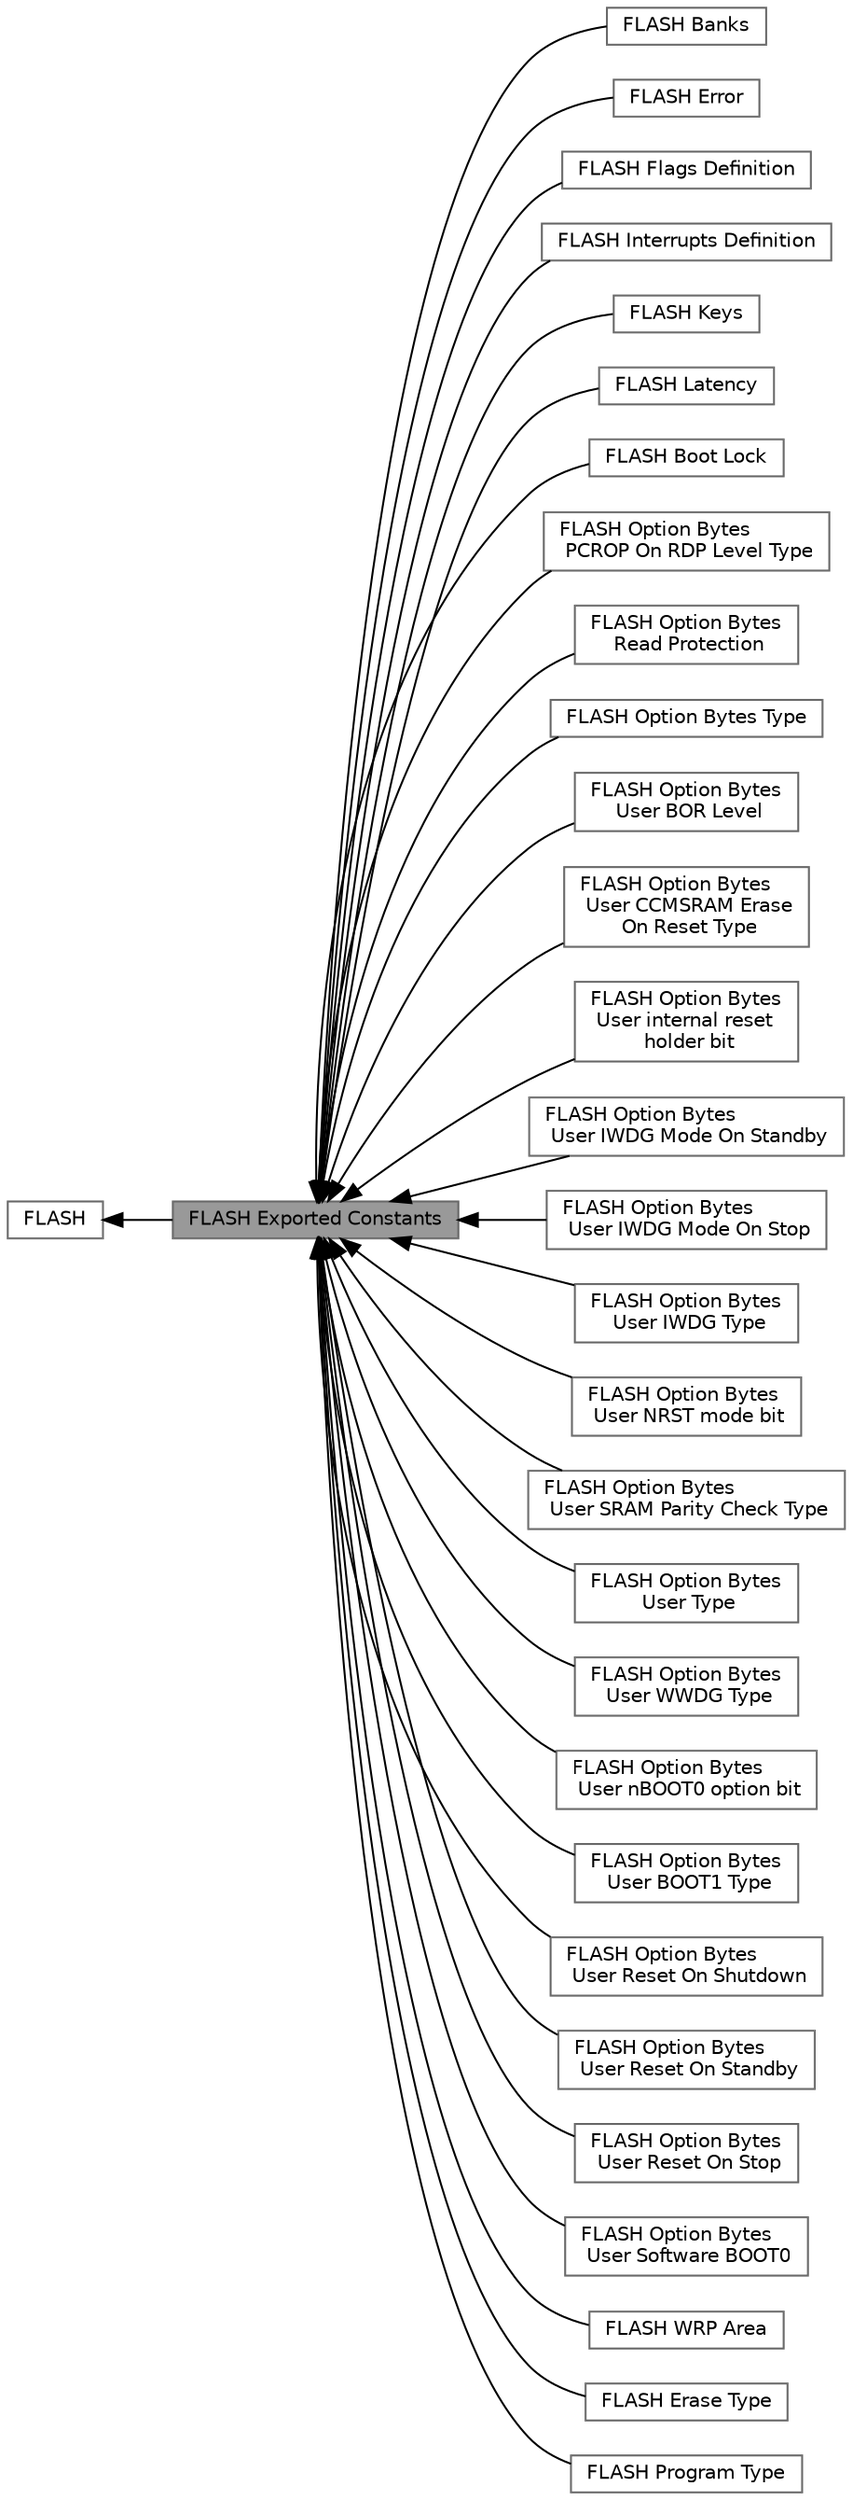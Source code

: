 digraph "FLASH Exported Constants"
{
 // LATEX_PDF_SIZE
  bgcolor="transparent";
  edge [fontname=Helvetica,fontsize=10,labelfontname=Helvetica,labelfontsize=10];
  node [fontname=Helvetica,fontsize=10,shape=box,height=0.2,width=0.4];
  rankdir=LR;
  Node2 [label="FLASH",height=0.2,width=0.4,color="grey40", fillcolor="white", style="filled",URL="$group___f_l_a_s_h.html",tooltip="FLASH HAL module driver."];
  Node5 [label="FLASH Banks",height=0.2,width=0.4,color="grey40", fillcolor="white", style="filled",URL="$group___f_l_a_s_h___banks.html",tooltip=" "];
  Node3 [label="FLASH Error",height=0.2,width=0.4,color="grey40", fillcolor="white", style="filled",URL="$group___f_l_a_s_h___error.html",tooltip=" "];
  Node1 [label="FLASH Exported Constants",height=0.2,width=0.4,color="gray40", fillcolor="grey60", style="filled", fontcolor="black",tooltip=" "];
  Node30 [label="FLASH Flags Definition",height=0.2,width=0.4,color="grey40", fillcolor="white", style="filled",URL="$group___f_l_a_s_h___flags.html",tooltip=" "];
  Node31 [label="FLASH Interrupts Definition",height=0.2,width=0.4,color="grey40", fillcolor="white", style="filled",URL="$group___f_l_a_s_h___interrupt__definition.html",tooltip="FLASH Interrupt definition."];
  Node29 [label="FLASH Keys",height=0.2,width=0.4,color="grey40", fillcolor="white", style="filled",URL="$group___f_l_a_s_h___keys.html",tooltip=" "];
  Node28 [label="FLASH Latency",height=0.2,width=0.4,color="grey40", fillcolor="white", style="filled",URL="$group___f_l_a_s_h___latency.html",tooltip=" "];
  Node9 [label="FLASH Boot Lock",height=0.2,width=0.4,color="grey40", fillcolor="white", style="filled",URL="$group___f_l_a_s_h___o_b___boot___lock.html",tooltip=" "];
  Node27 [label="FLASH Option Bytes\l PCROP On RDP Level Type",height=0.2,width=0.4,color="grey40", fillcolor="white", style="filled",URL="$group___f_l_a_s_h___o_b___p_c_r_o_p___r_d_p.html",tooltip=" "];
  Node10 [label="FLASH Option Bytes\l Read Protection",height=0.2,width=0.4,color="grey40", fillcolor="white", style="filled",URL="$group___f_l_a_s_h___o_b___read___protection.html",tooltip=" "];
  Node7 [label="FLASH Option Bytes Type",height=0.2,width=0.4,color="grey40", fillcolor="white", style="filled",URL="$group___f_l_a_s_h___o_b___type.html",tooltip=" "];
  Node12 [label="FLASH Option Bytes\l User BOR Level",height=0.2,width=0.4,color="grey40", fillcolor="white", style="filled",URL="$group___f_l_a_s_h___o_b___u_s_e_r___b_o_r___l_e_v_e_l.html",tooltip=" "];
  Node22 [label="FLASH Option Bytes\l User CCMSRAM Erase\l On Reset Type",height=0.2,width=0.4,color="grey40", fillcolor="white", style="filled",URL="$group___f_l_a_s_h___o_b___u_s_e_r___c_c_m_s_r_a_m___r_s_t.html",tooltip=" "];
  Node26 [label="FLASH Option Bytes\l User internal reset\l holder bit",height=0.2,width=0.4,color="grey40", fillcolor="white", style="filled",URL="$group___f_l_a_s_h___o_b___u_s_e_r___i_n_t_e_r_n_a_l___r_e_s_e_t___h_o_l_d_e_r.html",tooltip=" "];
  Node18 [label="FLASH Option Bytes\l User IWDG Mode On Standby",height=0.2,width=0.4,color="grey40", fillcolor="white", style="filled",URL="$group___f_l_a_s_h___o_b___u_s_e_r___i_w_d_g___s_t_a_n_d_b_y.html",tooltip=" "];
  Node17 [label="FLASH Option Bytes\l User IWDG Mode On Stop",height=0.2,width=0.4,color="grey40", fillcolor="white", style="filled",URL="$group___f_l_a_s_h___o_b___u_s_e_r___i_w_d_g___s_t_o_p.html",tooltip=" "];
  Node16 [label="FLASH Option Bytes\l User IWDG Type",height=0.2,width=0.4,color="grey40", fillcolor="white", style="filled",URL="$group___f_l_a_s_h___o_b___u_s_e_r___i_w_d_g___s_w.html",tooltip=" "];
  Node25 [label="FLASH Option Bytes\l User NRST mode bit",height=0.2,width=0.4,color="grey40", fillcolor="white", style="filled",URL="$group___f_l_a_s_h___o_b___u_s_e_r___n_r_s_t___m_o_d_e.html",tooltip=" "];
  Node21 [label="FLASH Option Bytes\l User SRAM Parity Check Type",height=0.2,width=0.4,color="grey40", fillcolor="white", style="filled",URL="$group___f_l_a_s_h___o_b___u_s_e_r___s_r_a_m___p_e.html",tooltip=" "];
  Node11 [label="FLASH Option Bytes\l User Type",height=0.2,width=0.4,color="grey40", fillcolor="white", style="filled",URL="$group___f_l_a_s_h___o_b___u_s_e_r___type.html",tooltip=" "];
  Node19 [label="FLASH Option Bytes\l User WWDG Type",height=0.2,width=0.4,color="grey40", fillcolor="white", style="filled",URL="$group___f_l_a_s_h___o_b___u_s_e_r___w_w_d_g___s_w.html",tooltip=" "];
  Node24 [label="FLASH Option Bytes\l User nBOOT0 option bit",height=0.2,width=0.4,color="grey40", fillcolor="white", style="filled",URL="$group___f_l_a_s_h___o_b___u_s_e_r__n_b_o_o_t0.html",tooltip=" "];
  Node20 [label="FLASH Option Bytes\l User BOOT1 Type",height=0.2,width=0.4,color="grey40", fillcolor="white", style="filled",URL="$group___f_l_a_s_h___o_b___u_s_e_r__n_b_o_o_t1.html",tooltip=" "];
  Node15 [label="FLASH Option Bytes\l User Reset On Shutdown",height=0.2,width=0.4,color="grey40", fillcolor="white", style="filled",URL="$group___f_l_a_s_h___o_b___u_s_e_r__n_r_s_t___s_h_u_t_d_o_w_n.html",tooltip=" "];
  Node14 [label="FLASH Option Bytes\l User Reset On Standby",height=0.2,width=0.4,color="grey40", fillcolor="white", style="filled",URL="$group___f_l_a_s_h___o_b___u_s_e_r__n_r_s_t___s_t_a_n_d_b_y.html",tooltip=" "];
  Node13 [label="FLASH Option Bytes\l User Reset On Stop",height=0.2,width=0.4,color="grey40", fillcolor="white", style="filled",URL="$group___f_l_a_s_h___o_b___u_s_e_r__n_r_s_t___s_t_o_p.html",tooltip=" "];
  Node23 [label="FLASH Option Bytes\l User Software BOOT0",height=0.2,width=0.4,color="grey40", fillcolor="white", style="filled",URL="$group___f_l_a_s_h___o_b___u_s_e_r__n_s_w_b_o_o_t0.html",tooltip=" "];
  Node8 [label="FLASH WRP Area",height=0.2,width=0.4,color="grey40", fillcolor="white", style="filled",URL="$group___f_l_a_s_h___o_b___w_r_p___area.html",tooltip=" "];
  Node4 [label="FLASH Erase Type",height=0.2,width=0.4,color="grey40", fillcolor="white", style="filled",URL="$group___f_l_a_s_h___type___erase.html",tooltip=" "];
  Node6 [label="FLASH Program Type",height=0.2,width=0.4,color="grey40", fillcolor="white", style="filled",URL="$group___f_l_a_s_h___type___program.html",tooltip=" "];
  Node2->Node1 [shape=plaintext, dir="back", style="solid"];
  Node1->Node3 [shape=plaintext, dir="back", style="solid"];
  Node1->Node4 [shape=plaintext, dir="back", style="solid"];
  Node1->Node5 [shape=plaintext, dir="back", style="solid"];
  Node1->Node6 [shape=plaintext, dir="back", style="solid"];
  Node1->Node7 [shape=plaintext, dir="back", style="solid"];
  Node1->Node8 [shape=plaintext, dir="back", style="solid"];
  Node1->Node9 [shape=plaintext, dir="back", style="solid"];
  Node1->Node10 [shape=plaintext, dir="back", style="solid"];
  Node1->Node11 [shape=plaintext, dir="back", style="solid"];
  Node1->Node12 [shape=plaintext, dir="back", style="solid"];
  Node1->Node13 [shape=plaintext, dir="back", style="solid"];
  Node1->Node14 [shape=plaintext, dir="back", style="solid"];
  Node1->Node15 [shape=plaintext, dir="back", style="solid"];
  Node1->Node16 [shape=plaintext, dir="back", style="solid"];
  Node1->Node17 [shape=plaintext, dir="back", style="solid"];
  Node1->Node18 [shape=plaintext, dir="back", style="solid"];
  Node1->Node19 [shape=plaintext, dir="back", style="solid"];
  Node1->Node20 [shape=plaintext, dir="back", style="solid"];
  Node1->Node21 [shape=plaintext, dir="back", style="solid"];
  Node1->Node22 [shape=plaintext, dir="back", style="solid"];
  Node1->Node23 [shape=plaintext, dir="back", style="solid"];
  Node1->Node24 [shape=plaintext, dir="back", style="solid"];
  Node1->Node25 [shape=plaintext, dir="back", style="solid"];
  Node1->Node26 [shape=plaintext, dir="back", style="solid"];
  Node1->Node27 [shape=plaintext, dir="back", style="solid"];
  Node1->Node28 [shape=plaintext, dir="back", style="solid"];
  Node1->Node29 [shape=plaintext, dir="back", style="solid"];
  Node1->Node30 [shape=plaintext, dir="back", style="solid"];
  Node1->Node31 [shape=plaintext, dir="back", style="solid"];
}
